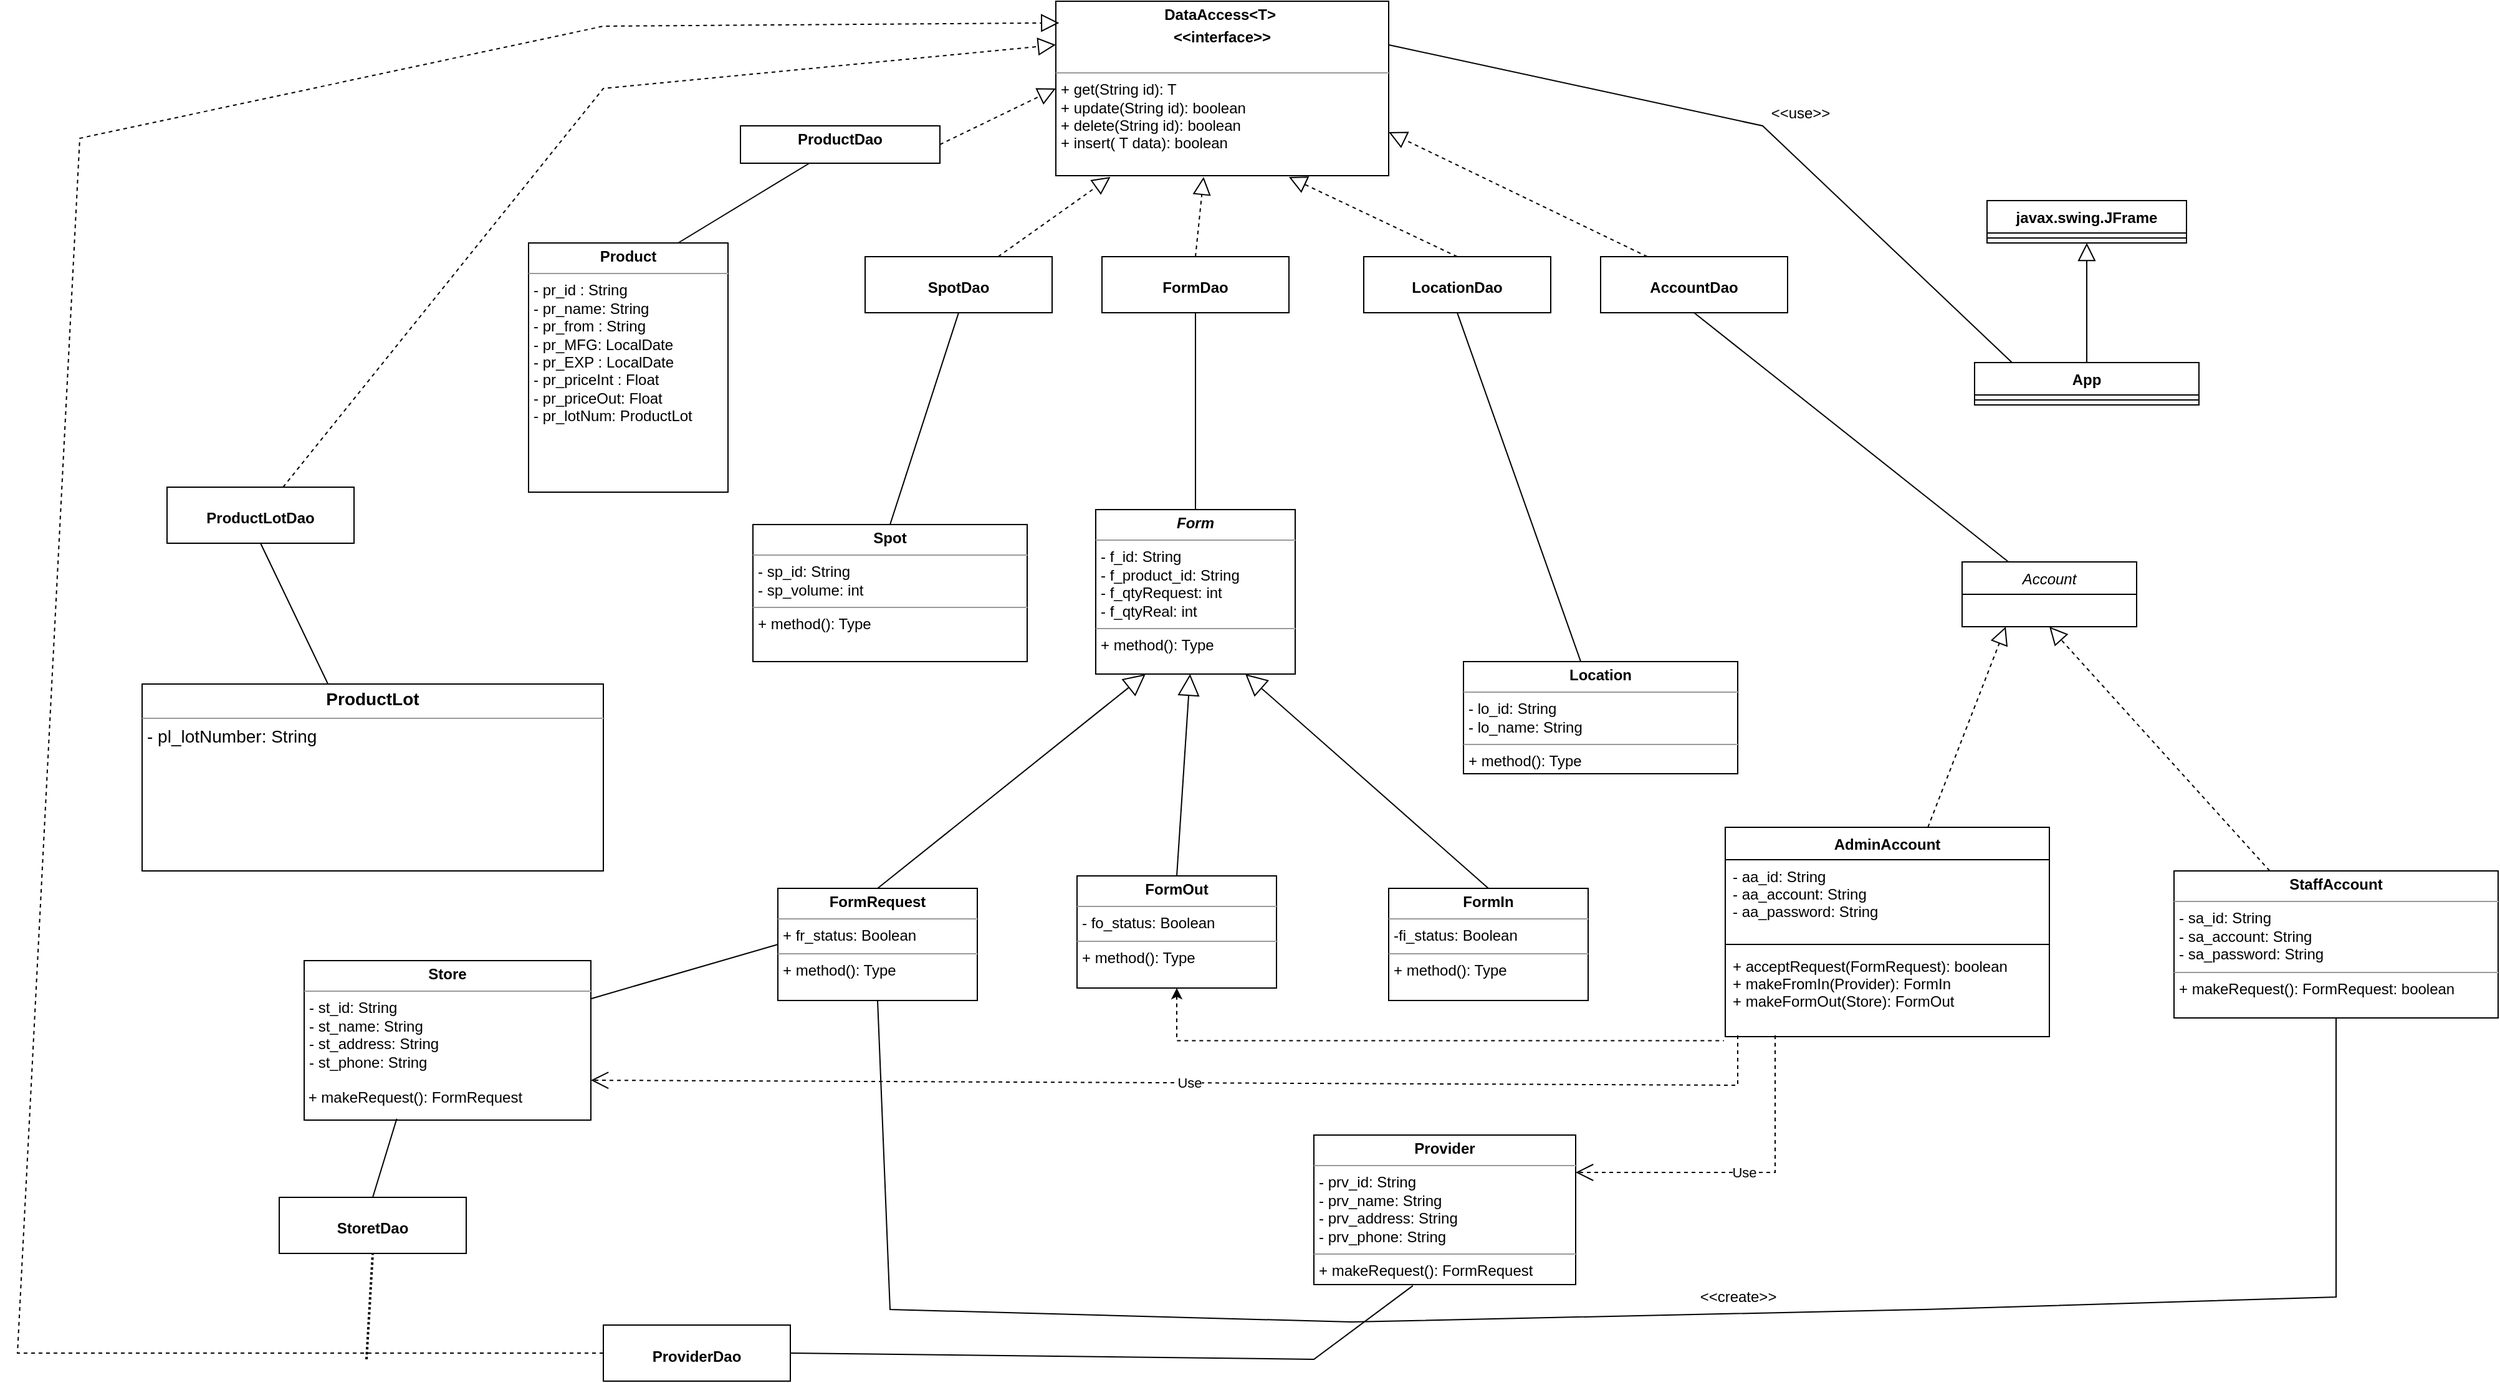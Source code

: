 <mxfile version="16.5.1" type="device"><diagram id="C5RBs43oDa-KdzZeNtuy" name="Page-1"><mxGraphModel dx="1865" dy="641" grid="1" gridSize="10" guides="1" tooltips="1" connect="1" arrows="1" fold="1" page="1" pageScale="1" pageWidth="827" pageHeight="1169" math="0" shadow="0"><root><mxCell id="WIyWlLk6GJQsqaUBKTNV-0"/><mxCell id="WIyWlLk6GJQsqaUBKTNV-1" parent="WIyWlLk6GJQsqaUBKTNV-0"/><mxCell id="0cDsFEdISTgPS7AU0iqb-2" style="edgeStyle=none;rounded=0;orthogonalLoop=1;jettySize=auto;html=1;exitX=0.75;exitY=0;exitDx=0;exitDy=0;strokeWidth=1;endArrow=none;endFill=0;endSize=12;" parent="WIyWlLk6GJQsqaUBKTNV-1" source="h8Nvqunl9aq4m-9Ve5Jw-2" target="0cDsFEdISTgPS7AU0iqb-0" edge="1"><mxGeometry relative="1" as="geometry"/></mxCell><mxCell id="h8Nvqunl9aq4m-9Ve5Jw-2" value="&lt;p style=&quot;margin:0px;margin-top:4px;text-align:center;&quot;&gt;&lt;b&gt;Product&lt;/b&gt;&lt;/p&gt;&lt;hr size=&quot;1&quot;&gt;&lt;p style=&quot;margin:0px;margin-left:4px;&quot;&gt;- pr_id : String&lt;/p&gt;&lt;p style=&quot;margin:0px;margin-left:4px;&quot;&gt;- pr_name: String&lt;/p&gt;&lt;p style=&quot;margin:0px;margin-left:4px;&quot;&gt;- pr_from : String&lt;/p&gt;&lt;p style=&quot;margin:0px;margin-left:4px;&quot;&gt;- pr_MFG: LocalDate&lt;/p&gt;&lt;p style=&quot;margin:0px;margin-left:4px;&quot;&gt;- pr_EXP : LocalDate&lt;/p&gt;&lt;p style=&quot;margin:0px;margin-left:4px;&quot;&gt;- pr_priceInt : Float&lt;/p&gt;&lt;p style=&quot;margin:0px;margin-left:4px;&quot;&gt;- pr_priceOut: Float&lt;/p&gt;&lt;p style=&quot;margin:0px;margin-left:4px;&quot;&gt;- pr_lotNum: ProductLot&lt;/p&gt;&lt;p style=&quot;margin:0px;margin-left:4px;&quot;&gt;&lt;br&gt;&lt;/p&gt;" style="verticalAlign=top;align=left;overflow=fill;fontSize=12;fontFamily=Helvetica;html=1;" parent="WIyWlLk6GJQsqaUBKTNV-1" vertex="1"><mxGeometry x="-270" y="224" width="160" height="200" as="geometry"/></mxCell><mxCell id="FPjwdHEshNkyYlife1nz-2" style="edgeStyle=none;rounded=0;orthogonalLoop=1;jettySize=auto;html=1;entryX=0;entryY=0.5;entryDx=0;entryDy=0;endArrow=none;endFill=0;startSize=21;endSize=15;" parent="WIyWlLk6GJQsqaUBKTNV-1" source="h8Nvqunl9aq4m-9Ve5Jw-13" target="h8Nvqunl9aq4m-9Ve5Jw-16" edge="1"><mxGeometry relative="1" as="geometry"/></mxCell><mxCell id="h8Nvqunl9aq4m-9Ve5Jw-7" value="&lt;p style=&quot;margin: 0px ; margin-top: 4px ; text-align: center&quot;&gt;&lt;b&gt;Provider&lt;/b&gt;&lt;/p&gt;&lt;hr size=&quot;1&quot;&gt;&lt;p style=&quot;margin: 0px ; margin-left: 4px&quot;&gt;- prv_id: String&lt;/p&gt;&lt;p style=&quot;margin: 0px ; margin-left: 4px&quot;&gt;- prv_name: String&lt;/p&gt;&lt;p style=&quot;margin: 0px ; margin-left: 4px&quot;&gt;- prv_address: String&lt;/p&gt;&lt;p style=&quot;margin: 0px ; margin-left: 4px&quot;&gt;- prv_phone: String&lt;/p&gt;&lt;hr size=&quot;1&quot;&gt;&lt;p style=&quot;margin: 0px ; margin-left: 4px&quot;&gt;+ makeRequest(): FormRequest&lt;/p&gt;" style="verticalAlign=top;align=left;overflow=fill;fontSize=12;fontFamily=Helvetica;html=1;" parent="WIyWlLk6GJQsqaUBKTNV-1" vertex="1"><mxGeometry x="360" y="940" width="210" height="120" as="geometry"/></mxCell><mxCell id="h8Nvqunl9aq4m-9Ve5Jw-8" value="&lt;p style=&quot;margin: 0px ; margin-top: 4px ; text-align: center&quot;&gt;&lt;b&gt;&lt;i&gt;Form&lt;/i&gt;&lt;/b&gt;&lt;/p&gt;&lt;hr size=&quot;1&quot;&gt;&lt;p style=&quot;margin: 0px ; margin-left: 4px&quot;&gt;- f_id: String&lt;/p&gt;&lt;p style=&quot;margin: 0px ; margin-left: 4px&quot;&gt;- f_product_id: String&lt;/p&gt;&lt;p style=&quot;margin: 0px ; margin-left: 4px&quot;&gt;- f_qtyRequest: int&lt;/p&gt;&lt;p style=&quot;margin: 0px ; margin-left: 4px&quot;&gt;- f_qtyReal: int&lt;/p&gt;&lt;hr size=&quot;1&quot;&gt;&lt;p style=&quot;margin: 0px ; margin-left: 4px&quot;&gt;+ method(): Type&lt;/p&gt;" style="verticalAlign=top;align=left;overflow=fill;fontSize=12;fontFamily=Helvetica;html=1;" parent="WIyWlLk6GJQsqaUBKTNV-1" vertex="1"><mxGeometry x="185" y="438" width="160" height="132" as="geometry"/></mxCell><mxCell id="h8Nvqunl9aq4m-9Ve5Jw-13" value="&lt;p style=&quot;margin: 0px ; margin-top: 4px ; text-align: center&quot;&gt;&lt;b&gt;Store&lt;/b&gt;&lt;/p&gt;&lt;hr size=&quot;1&quot;&gt;&lt;p style=&quot;margin: 0px ; margin-left: 4px&quot;&gt;- st_id: String&lt;/p&gt;&lt;p style=&quot;margin: 0px ; margin-left: 4px&quot;&gt;- st_name: String&lt;/p&gt;&lt;p style=&quot;margin: 0px ; margin-left: 4px&quot;&gt;- st_address: String&lt;/p&gt;&lt;p style=&quot;margin: 0px ; margin-left: 4px&quot;&gt;- st_phone: String&lt;/p&gt;&lt;p style=&quot;margin: 0px ; margin-left: 4px&quot;&gt;&lt;br&gt;&lt;/p&gt;&amp;nbsp;+ makeRequest(): FormRequest" style="verticalAlign=top;align=left;overflow=fill;fontSize=12;fontFamily=Helvetica;html=1;" parent="WIyWlLk6GJQsqaUBKTNV-1" vertex="1"><mxGeometry x="-450" y="800" width="230" height="128" as="geometry"/></mxCell><mxCell id="h8Nvqunl9aq4m-9Ve5Jw-49" style="edgeStyle=none;rounded=0;orthogonalLoop=1;jettySize=auto;html=1;exitX=0.5;exitY=0;exitDx=0;exitDy=0;entryX=0.75;entryY=1;entryDx=0;entryDy=0;strokeWidth=1;fontSize=14;endArrow=block;endFill=0;endSize=15;" parent="WIyWlLk6GJQsqaUBKTNV-1" source="FPjwdHEshNkyYlife1nz-16" target="h8Nvqunl9aq4m-9Ve5Jw-8" edge="1"><mxGeometry relative="1" as="geometry"><mxPoint x="690" y="940" as="sourcePoint"/></mxGeometry></mxCell><mxCell id="h8Nvqunl9aq4m-9Ve5Jw-48" style="edgeStyle=none;rounded=0;orthogonalLoop=1;jettySize=auto;html=1;exitX=0.5;exitY=0;exitDx=0;exitDy=0;strokeWidth=1;fontSize=14;endArrow=block;endFill=0;endSize=15;" parent="WIyWlLk6GJQsqaUBKTNV-1" source="h8Nvqunl9aq4m-9Ve5Jw-15" target="h8Nvqunl9aq4m-9Ve5Jw-8" edge="1"><mxGeometry relative="1" as="geometry"><mxPoint x="480" y="820" as="targetPoint"/></mxGeometry></mxCell><mxCell id="CusrjYDc55aDK6tpuO5x-0" style="edgeStyle=orthogonalEdgeStyle;rounded=0;orthogonalLoop=1;jettySize=auto;html=1;exitX=0.5;exitY=1;exitDx=0;exitDy=0;entryX=-0.004;entryY=1.046;entryDx=0;entryDy=0;entryPerimeter=0;endArrow=none;endFill=0;startArrow=classic;startFill=1;dashed=1;" parent="WIyWlLk6GJQsqaUBKTNV-1" source="h8Nvqunl9aq4m-9Ve5Jw-15" target="FPjwdHEshNkyYlife1nz-15" edge="1"><mxGeometry relative="1" as="geometry"/></mxCell><mxCell id="h8Nvqunl9aq4m-9Ve5Jw-15" value="&lt;p style=&quot;margin: 0px ; margin-top: 4px ; text-align: center&quot;&gt;&lt;b&gt;FormOut&lt;/b&gt;&lt;/p&gt;&lt;hr size=&quot;1&quot;&gt;&lt;p style=&quot;margin: 0px ; margin-left: 4px&quot;&gt;- fo_status: Boolean&lt;/p&gt;&lt;hr size=&quot;1&quot;&gt;&lt;p style=&quot;margin: 0px ; margin-left: 4px&quot;&gt;+ method(): Type&lt;/p&gt;" style="verticalAlign=top;align=left;overflow=fill;fontSize=12;fontFamily=Helvetica;html=1;" parent="WIyWlLk6GJQsqaUBKTNV-1" vertex="1"><mxGeometry x="170" y="732" width="160" height="90" as="geometry"/></mxCell><mxCell id="h8Nvqunl9aq4m-9Ve5Jw-47" style="edgeStyle=none;rounded=0;orthogonalLoop=1;jettySize=auto;html=1;exitX=0.5;exitY=0;exitDx=0;exitDy=0;entryX=0.25;entryY=1;entryDx=0;entryDy=0;strokeWidth=1;fontSize=14;endArrow=block;endFill=0;endSize=15;" parent="WIyWlLk6GJQsqaUBKTNV-1" source="h8Nvqunl9aq4m-9Ve5Jw-16" target="h8Nvqunl9aq4m-9Ve5Jw-8" edge="1"><mxGeometry relative="1" as="geometry"/></mxCell><mxCell id="0cDsFEdISTgPS7AU0iqb-15" style="edgeStyle=none;rounded=0;orthogonalLoop=1;jettySize=auto;html=1;exitX=0.5;exitY=1;exitDx=0;exitDy=0;entryX=0.5;entryY=1;entryDx=0;entryDy=0;strokeWidth=1;endArrow=none;endFill=0;endSize=12;" parent="WIyWlLk6GJQsqaUBKTNV-1" source="h8Nvqunl9aq4m-9Ve5Jw-16" target="0cDsFEdISTgPS7AU0iqb-12" edge="1"><mxGeometry relative="1" as="geometry"><Array as="points"><mxPoint x="20" y="1080"/><mxPoint x="390" y="1090"/><mxPoint x="850" y="1080"/><mxPoint x="1180" y="1070"/></Array></mxGeometry></mxCell><mxCell id="h8Nvqunl9aq4m-9Ve5Jw-16" value="&lt;p style=&quot;margin:0px;margin-top:4px;text-align:center;&quot;&gt;&lt;b&gt;FormRequest&lt;/b&gt;&lt;/p&gt;&lt;hr size=&quot;1&quot;&gt;&lt;p style=&quot;margin:0px;margin-left:4px;&quot;&gt;+ fr_status: Boolean&lt;/p&gt;&lt;hr size=&quot;1&quot;&gt;&lt;p style=&quot;margin:0px;margin-left:4px;&quot;&gt;+ method(): Type&lt;/p&gt;" style="verticalAlign=top;align=left;overflow=fill;fontSize=12;fontFamily=Helvetica;html=1;" parent="WIyWlLk6GJQsqaUBKTNV-1" vertex="1"><mxGeometry x="-70" y="742" width="160" height="90" as="geometry"/></mxCell><mxCell id="h8Nvqunl9aq4m-9Ve5Jw-32" style="rounded=0;orthogonalLoop=1;jettySize=auto;html=1;exitX=0.5;exitY=0;exitDx=0;exitDy=0;entryX=0.5;entryY=1;entryDx=0;entryDy=0;endArrow=block;endFill=0;strokeWidth=1;endSize=12;" parent="WIyWlLk6GJQsqaUBKTNV-1" source="h8Nvqunl9aq4m-9Ve5Jw-19" target="h8Nvqunl9aq4m-9Ve5Jw-23" edge="1"><mxGeometry relative="1" as="geometry"/></mxCell><mxCell id="h8Nvqunl9aq4m-9Ve5Jw-19" value="App" style="swimlane;fontStyle=1;align=center;verticalAlign=top;childLayout=stackLayout;horizontal=1;startSize=26;horizontalStack=0;resizeParent=1;resizeParentMax=0;resizeLast=0;collapsible=1;marginBottom=0;" parent="WIyWlLk6GJQsqaUBKTNV-1" vertex="1"><mxGeometry x="890" y="320" width="180" height="34" as="geometry"/></mxCell><mxCell id="h8Nvqunl9aq4m-9Ve5Jw-21" value="" style="line;strokeWidth=1;fillColor=none;align=left;verticalAlign=middle;spacingTop=-1;spacingLeft=3;spacingRight=3;rotatable=0;labelPosition=right;points=[];portConstraint=eastwest;strokeColor=inherit;" parent="h8Nvqunl9aq4m-9Ve5Jw-19" vertex="1"><mxGeometry y="26" width="180" height="8" as="geometry"/></mxCell><mxCell id="h8Nvqunl9aq4m-9Ve5Jw-23" value="javax.swing.JFrame" style="swimlane;fontStyle=1;align=center;verticalAlign=top;childLayout=stackLayout;horizontal=1;startSize=26;horizontalStack=0;resizeParent=1;resizeParentMax=0;resizeLast=0;collapsible=1;marginBottom=0;" parent="WIyWlLk6GJQsqaUBKTNV-1" vertex="1"><mxGeometry x="900" y="190" width="160" height="34" as="geometry"/></mxCell><mxCell id="h8Nvqunl9aq4m-9Ve5Jw-25" value="" style="line;strokeWidth=1;fillColor=none;align=left;verticalAlign=middle;spacingTop=-1;spacingLeft=3;spacingRight=3;rotatable=0;labelPosition=right;points=[];portConstraint=eastwest;strokeColor=inherit;" parent="h8Nvqunl9aq4m-9Ve5Jw-23" vertex="1"><mxGeometry y="26" width="160" height="8" as="geometry"/></mxCell><mxCell id="h8Nvqunl9aq4m-9Ve5Jw-35" value="&lt;p style=&quot;margin:0px;margin-top:4px;text-align:center;&quot;&gt;&lt;b&gt;&lt;font style=&quot;font-size: 14px;&quot;&gt;ProductLot&lt;/font&gt;&lt;/b&gt;&lt;/p&gt;&lt;hr size=&quot;1&quot;&gt;&lt;p style=&quot;margin:0px;margin-left:4px;&quot;&gt;&lt;font style=&quot;font-size: 14px;&quot;&gt;- pl_lotNumber: String&lt;/font&gt;&lt;/p&gt;&lt;p style=&quot;margin:0px;margin-left:4px;&quot;&gt;&lt;br&gt;&lt;/p&gt;&lt;p style=&quot;margin:0px;margin-left:4px;&quot;&gt;&lt;font size=&quot;3&quot;&gt;&lt;u&gt;&lt;br&gt;&lt;/u&gt;&lt;/font&gt;&lt;/p&gt;" style="verticalAlign=top;align=left;overflow=fill;fontSize=12;fontFamily=Helvetica;html=1;" parent="WIyWlLk6GJQsqaUBKTNV-1" vertex="1"><mxGeometry x="-580" y="578" width="370" height="150" as="geometry"/></mxCell><mxCell id="0cDsFEdISTgPS7AU0iqb-45" style="edgeStyle=none;rounded=0;orthogonalLoop=1;jettySize=auto;html=1;exitX=1;exitY=0.25;exitDx=0;exitDy=0;entryX=0.167;entryY=0;entryDx=0;entryDy=0;entryPerimeter=0;strokeWidth=1;endArrow=none;endFill=0;endSize=12;" parent="WIyWlLk6GJQsqaUBKTNV-1" source="h8Nvqunl9aq4m-9Ve5Jw-38" target="h8Nvqunl9aq4m-9Ve5Jw-19" edge="1"><mxGeometry relative="1" as="geometry"><Array as="points"><mxPoint x="720" y="130"/></Array></mxGeometry></mxCell><mxCell id="h8Nvqunl9aq4m-9Ve5Jw-38" value="&lt;p style=&quot;margin:0px;margin-top:4px;text-align:center;&quot;&gt;&lt;b&gt;DataAccess&amp;lt;T&amp;gt;&amp;nbsp;&lt;/b&gt;&lt;/p&gt;&lt;p style=&quot;margin:0px;margin-top:4px;text-align:center;&quot;&gt;&lt;b&gt;&amp;lt;&amp;lt;interface&amp;gt;&amp;gt;&lt;/b&gt;&lt;/p&gt;&lt;p style=&quot;margin:0px;margin-left:4px;&quot;&gt;&lt;br&gt;&lt;/p&gt;&lt;hr size=&quot;1&quot;&gt;&lt;p style=&quot;margin:0px;margin-left:4px;&quot;&gt;+ get(String id): T&lt;/p&gt;&lt;p style=&quot;margin:0px;margin-left:4px;&quot;&gt;+ update(String id): boolean&lt;/p&gt;&lt;p style=&quot;margin:0px;margin-left:4px;&quot;&gt;+ delete(String id): boolean&lt;/p&gt;&lt;p style=&quot;margin:0px;margin-left:4px;&quot;&gt;+ insert( T data): boolean&lt;/p&gt;&lt;p style=&quot;margin:0px;margin-left:4px;&quot;&gt;&lt;br&gt;&lt;/p&gt;" style="verticalAlign=top;align=left;overflow=fill;fontSize=12;fontFamily=Helvetica;html=1;" parent="WIyWlLk6GJQsqaUBKTNV-1" vertex="1"><mxGeometry x="153" y="30" width="267" height="140" as="geometry"/></mxCell><mxCell id="h8Nvqunl9aq4m-9Ve5Jw-39" value="&lt;p style=&quot;margin:0px;margin-top:4px;text-align:center;&quot;&gt;&lt;b&gt;Spot&lt;/b&gt;&lt;/p&gt;&lt;hr size=&quot;1&quot;&gt;&lt;p style=&quot;margin:0px;margin-left:4px;&quot;&gt;- sp_id: String&lt;/p&gt;&lt;p style=&quot;margin:0px;margin-left:4px;&quot;&gt;- sp_volume: int&lt;/p&gt;&lt;hr size=&quot;1&quot;&gt;&lt;p style=&quot;margin:0px;margin-left:4px;&quot;&gt;+ method(): Type&lt;/p&gt;" style="verticalAlign=top;align=left;overflow=fill;fontSize=12;fontFamily=Helvetica;html=1;" parent="WIyWlLk6GJQsqaUBKTNV-1" vertex="1"><mxGeometry x="-90" y="450" width="220" height="110" as="geometry"/></mxCell><mxCell id="h8Nvqunl9aq4m-9Ve5Jw-41" value="&lt;p style=&quot;margin:0px;margin-top:4px;text-align:center;&quot;&gt;&lt;b&gt;Location&lt;/b&gt;&lt;/p&gt;&lt;hr size=&quot;1&quot;&gt;&lt;p style=&quot;margin:0px;margin-left:4px;&quot;&gt;- lo_id: String&lt;/p&gt;&lt;p style=&quot;margin:0px;margin-left:4px;&quot;&gt;- lo_name: String&lt;/p&gt;&lt;hr size=&quot;1&quot;&gt;&lt;p style=&quot;margin:0px;margin-left:4px;&quot;&gt;+ method(): Type&lt;/p&gt;" style="verticalAlign=top;align=left;overflow=fill;fontSize=12;fontFamily=Helvetica;html=1;" parent="WIyWlLk6GJQsqaUBKTNV-1" vertex="1"><mxGeometry x="480" y="560" width="220" height="90" as="geometry"/></mxCell><mxCell id="FPjwdHEshNkyYlife1nz-12" value="AdminAccount" style="swimlane;fontStyle=1;align=center;verticalAlign=top;childLayout=stackLayout;horizontal=1;startSize=26;horizontalStack=0;resizeParent=1;resizeParentMax=0;resizeLast=0;collapsible=1;marginBottom=0;" parent="WIyWlLk6GJQsqaUBKTNV-1" vertex="1"><mxGeometry x="690" y="693" width="260" height="168" as="geometry"/></mxCell><mxCell id="FPjwdHEshNkyYlife1nz-13" value="- aa_id: String&#10;- aa_account: String&#10;- aa_password: String" style="text;strokeColor=none;fillColor=none;align=left;verticalAlign=top;spacingLeft=4;spacingRight=4;overflow=hidden;rotatable=0;points=[[0,0.5],[1,0.5]];portConstraint=eastwest;" parent="FPjwdHEshNkyYlife1nz-12" vertex="1"><mxGeometry y="26" width="260" height="64" as="geometry"/></mxCell><mxCell id="FPjwdHEshNkyYlife1nz-14" value="" style="line;strokeWidth=1;fillColor=none;align=left;verticalAlign=middle;spacingTop=-1;spacingLeft=3;spacingRight=3;rotatable=0;labelPosition=right;points=[];portConstraint=eastwest;strokeColor=inherit;" parent="FPjwdHEshNkyYlife1nz-12" vertex="1"><mxGeometry y="90" width="260" height="8" as="geometry"/></mxCell><mxCell id="FPjwdHEshNkyYlife1nz-15" value="+ acceptRequest(FormRequest): boolean&#10;+ makeFromIn(Provider): FormIn&#10;+ makeFormOut(Store): FormOut" style="text;strokeColor=none;fillColor=none;align=left;verticalAlign=top;spacingLeft=4;spacingRight=4;overflow=hidden;rotatable=0;points=[[0,0.5],[1,0.5]];portConstraint=eastwest;" parent="FPjwdHEshNkyYlife1nz-12" vertex="1"><mxGeometry y="98" width="260" height="70" as="geometry"/></mxCell><mxCell id="FPjwdHEshNkyYlife1nz-16" value="&lt;p style=&quot;margin: 0px ; margin-top: 4px ; text-align: center&quot;&gt;&lt;b&gt;FormIn&lt;/b&gt;&lt;/p&gt;&lt;hr size=&quot;1&quot;&gt;&lt;p style=&quot;margin: 0px ; margin-left: 4px&quot;&gt;-fi_status: Boolean&lt;/p&gt;&lt;hr size=&quot;1&quot;&gt;&lt;p style=&quot;margin: 0px ; margin-left: 4px&quot;&gt;+ method(): Type&lt;/p&gt;" style="verticalAlign=top;align=left;overflow=fill;fontSize=12;fontFamily=Helvetica;html=1;" parent="WIyWlLk6GJQsqaUBKTNV-1" vertex="1"><mxGeometry x="420" y="742" width="160" height="90" as="geometry"/></mxCell><mxCell id="FPjwdHEshNkyYlife1nz-19" value="Use" style="endArrow=open;endSize=12;dashed=1;html=1;rounded=0;entryX=1;entryY=0.25;entryDx=0;entryDy=0;" parent="WIyWlLk6GJQsqaUBKTNV-1" target="h8Nvqunl9aq4m-9Ve5Jw-7" edge="1"><mxGeometry width="160" relative="1" as="geometry"><mxPoint x="730" y="860" as="sourcePoint"/><mxPoint x="890" y="860" as="targetPoint"/><Array as="points"><mxPoint x="730" y="970"/></Array></mxGeometry></mxCell><mxCell id="FPjwdHEshNkyYlife1nz-21" value="Use" style="endArrow=open;endSize=12;dashed=1;html=1;rounded=0;entryX=1;entryY=0.75;entryDx=0;entryDy=0;" parent="WIyWlLk6GJQsqaUBKTNV-1" target="h8Nvqunl9aq4m-9Ve5Jw-13" edge="1"><mxGeometry width="160" relative="1" as="geometry"><mxPoint x="700" y="860" as="sourcePoint"/><mxPoint x="860" y="860" as="targetPoint"/><Array as="points"><mxPoint x="700" y="900"/></Array></mxGeometry></mxCell><mxCell id="0cDsFEdISTgPS7AU0iqb-1" style="rounded=0;orthogonalLoop=1;jettySize=auto;html=1;exitX=1;exitY=0.5;exitDx=0;exitDy=0;entryX=0;entryY=0.5;entryDx=0;entryDy=0;endArrow=block;endFill=0;strokeWidth=1;endSize=12;dashed=1;" parent="WIyWlLk6GJQsqaUBKTNV-1" source="0cDsFEdISTgPS7AU0iqb-0" target="h8Nvqunl9aq4m-9Ve5Jw-38" edge="1"><mxGeometry relative="1" as="geometry"/></mxCell><mxCell id="0cDsFEdISTgPS7AU0iqb-0" value="&lt;p style=&quot;margin:0px;margin-top:4px;text-align:center;&quot;&gt;&lt;b&gt;ProductDao&lt;/b&gt;&lt;/p&gt;&lt;p style=&quot;margin:0px;margin-left:4px;&quot;&gt;&lt;br&gt;&lt;/p&gt;" style="verticalAlign=top;align=left;overflow=fill;fontSize=12;fontFamily=Helvetica;html=1;" parent="WIyWlLk6GJQsqaUBKTNV-1" vertex="1"><mxGeometry x="-100" y="130" width="160" height="30" as="geometry"/></mxCell><mxCell id="0cDsFEdISTgPS7AU0iqb-3" value="Account" style="swimlane;fontStyle=2;childLayout=stackLayout;horizontal=1;startSize=26;fillColor=none;horizontalStack=0;resizeParent=1;resizeParentMax=0;resizeLast=0;collapsible=1;marginBottom=0;" parent="WIyWlLk6GJQsqaUBKTNV-1" vertex="1"><mxGeometry x="880" y="480" width="140" height="52" as="geometry"/></mxCell><mxCell id="0cDsFEdISTgPS7AU0iqb-12" value="&lt;p style=&quot;margin: 0px ; margin-top: 4px ; text-align: center&quot;&gt;&lt;b&gt;StaffAccount&lt;/b&gt;&lt;/p&gt;&lt;hr size=&quot;1&quot;&gt;&lt;p style=&quot;margin: 0px ; margin-left: 4px&quot;&gt;- sa_id: String&lt;/p&gt;&lt;p style=&quot;margin: 0px ; margin-left: 4px&quot;&gt;- sa_account: String&lt;/p&gt;&lt;p style=&quot;margin: 0px ; margin-left: 4px&quot;&gt;- sa_password: String&lt;/p&gt;&lt;hr size=&quot;1&quot;&gt;&lt;p style=&quot;margin: 0px ; margin-left: 4px&quot;&gt;+ makeRequest(): FormRequest: boolean&lt;/p&gt;" style="verticalAlign=top;align=left;overflow=fill;fontSize=12;fontFamily=Helvetica;html=1;" parent="WIyWlLk6GJQsqaUBKTNV-1" vertex="1"><mxGeometry x="1050" y="728" width="260" height="118" as="geometry"/></mxCell><mxCell id="0cDsFEdISTgPS7AU0iqb-13" style="rounded=0;orthogonalLoop=1;jettySize=auto;html=1;endArrow=block;endFill=0;strokeWidth=1;endSize=12;dashed=1;entryX=0.25;entryY=1;entryDx=0;entryDy=0;" parent="WIyWlLk6GJQsqaUBKTNV-1" source="FPjwdHEshNkyYlife1nz-12" target="0cDsFEdISTgPS7AU0iqb-3" edge="1"><mxGeometry relative="1" as="geometry"><mxPoint x="70" y="135" as="sourcePoint"/><mxPoint x="930" y="520" as="targetPoint"/></mxGeometry></mxCell><mxCell id="0cDsFEdISTgPS7AU0iqb-14" style="rounded=0;orthogonalLoop=1;jettySize=auto;html=1;endArrow=block;endFill=0;strokeWidth=1;endSize=12;dashed=1;entryX=0.5;entryY=1;entryDx=0;entryDy=0;" parent="WIyWlLk6GJQsqaUBKTNV-1" source="0cDsFEdISTgPS7AU0iqb-12" target="0cDsFEdISTgPS7AU0iqb-3" edge="1"><mxGeometry relative="1" as="geometry"><mxPoint x="1110" y="730" as="sourcePoint"/><mxPoint x="940" y="550" as="targetPoint"/></mxGeometry></mxCell><mxCell id="0cDsFEdISTgPS7AU0iqb-16" value="&amp;lt;&amp;lt;create&amp;gt;&amp;gt;" style="text;html=1;align=center;verticalAlign=middle;resizable=0;points=[];autosize=1;strokeColor=none;fillColor=none;" parent="WIyWlLk6GJQsqaUBKTNV-1" vertex="1"><mxGeometry x="660" y="1055" width="80" height="30" as="geometry"/></mxCell><mxCell id="0cDsFEdISTgPS7AU0iqb-18" style="edgeStyle=none;rounded=0;orthogonalLoop=1;jettySize=auto;html=1;exitX=0.5;exitY=0;exitDx=0;exitDy=0;entryX=0.444;entryY=1.007;entryDx=0;entryDy=0;entryPerimeter=0;strokeWidth=1;endArrow=block;endFill=0;endSize=12;dashed=1;" parent="WIyWlLk6GJQsqaUBKTNV-1" source="0cDsFEdISTgPS7AU0iqb-17" target="h8Nvqunl9aq4m-9Ve5Jw-38" edge="1"><mxGeometry relative="1" as="geometry"/></mxCell><mxCell id="0cDsFEdISTgPS7AU0iqb-19" style="edgeStyle=none;rounded=0;orthogonalLoop=1;jettySize=auto;html=1;exitX=0.5;exitY=1;exitDx=0;exitDy=0;entryX=0.5;entryY=0;entryDx=0;entryDy=0;strokeWidth=1;endArrow=none;endFill=0;endSize=12;" parent="WIyWlLk6GJQsqaUBKTNV-1" source="0cDsFEdISTgPS7AU0iqb-17" target="h8Nvqunl9aq4m-9Ve5Jw-8" edge="1"><mxGeometry relative="1" as="geometry"/></mxCell><mxCell id="0cDsFEdISTgPS7AU0iqb-17" value="&lt;p style=&quot;margin:0px;margin-top:4px;text-align:center;&quot;&gt;&lt;br&gt;&lt;b&gt;FormDao&lt;/b&gt;&lt;/p&gt;" style="verticalAlign=top;align=left;overflow=fill;fontSize=12;fontFamily=Helvetica;html=1;" parent="WIyWlLk6GJQsqaUBKTNV-1" vertex="1"><mxGeometry x="190" y="235" width="150" height="45" as="geometry"/></mxCell><mxCell id="0cDsFEdISTgPS7AU0iqb-24" style="edgeStyle=none;rounded=0;orthogonalLoop=1;jettySize=auto;html=1;exitX=0.5;exitY=1;exitDx=0;exitDy=0;strokeWidth=1;endArrow=none;endFill=0;endSize=12;" parent="WIyWlLk6GJQsqaUBKTNV-1" source="0cDsFEdISTgPS7AU0iqb-22" target="h8Nvqunl9aq4m-9Ve5Jw-41" edge="1"><mxGeometry relative="1" as="geometry"/></mxCell><mxCell id="0cDsFEdISTgPS7AU0iqb-22" value="&lt;p style=&quot;margin:0px;margin-top:4px;text-align:center;&quot;&gt;&lt;br&gt;&lt;b&gt;LocationDao&lt;/b&gt;&lt;/p&gt;" style="verticalAlign=top;align=left;overflow=fill;fontSize=12;fontFamily=Helvetica;html=1;" parent="WIyWlLk6GJQsqaUBKTNV-1" vertex="1"><mxGeometry x="400" y="235" width="150" height="45" as="geometry"/></mxCell><mxCell id="0cDsFEdISTgPS7AU0iqb-23" style="edgeStyle=none;rounded=0;orthogonalLoop=1;jettySize=auto;html=1;exitX=0.5;exitY=0;exitDx=0;exitDy=0;entryX=0.7;entryY=1.007;entryDx=0;entryDy=0;entryPerimeter=0;strokeWidth=1;endArrow=block;endFill=0;endSize=12;dashed=1;" parent="WIyWlLk6GJQsqaUBKTNV-1" source="0cDsFEdISTgPS7AU0iqb-22" target="h8Nvqunl9aq4m-9Ve5Jw-38" edge="1"><mxGeometry relative="1" as="geometry"><mxPoint x="275" y="245" as="sourcePoint"/><mxPoint x="281.548" y="180.98" as="targetPoint"/></mxGeometry></mxCell><mxCell id="0cDsFEdISTgPS7AU0iqb-27" style="edgeStyle=none;rounded=0;orthogonalLoop=1;jettySize=auto;html=1;exitX=0.5;exitY=1;exitDx=0;exitDy=0;entryX=0.5;entryY=0;entryDx=0;entryDy=0;strokeWidth=1;endArrow=none;endFill=0;endSize=12;" parent="WIyWlLk6GJQsqaUBKTNV-1" source="0cDsFEdISTgPS7AU0iqb-25" target="h8Nvqunl9aq4m-9Ve5Jw-39" edge="1"><mxGeometry relative="1" as="geometry"/></mxCell><mxCell id="0cDsFEdISTgPS7AU0iqb-25" value="&lt;p style=&quot;margin:0px;margin-top:4px;text-align:center;&quot;&gt;&lt;br&gt;&lt;b&gt;SpotDao&lt;/b&gt;&lt;/p&gt;" style="verticalAlign=top;align=left;overflow=fill;fontSize=12;fontFamily=Helvetica;html=1;" parent="WIyWlLk6GJQsqaUBKTNV-1" vertex="1"><mxGeometry y="235" width="150" height="45" as="geometry"/></mxCell><mxCell id="0cDsFEdISTgPS7AU0iqb-26" style="edgeStyle=none;rounded=0;orthogonalLoop=1;jettySize=auto;html=1;entryX=0.164;entryY=1.007;entryDx=0;entryDy=0;entryPerimeter=0;strokeWidth=1;endArrow=block;endFill=0;endSize=12;dashed=1;" parent="WIyWlLk6GJQsqaUBKTNV-1" source="0cDsFEdISTgPS7AU0iqb-25" target="h8Nvqunl9aq4m-9Ve5Jw-38" edge="1"><mxGeometry relative="1" as="geometry"><mxPoint x="275" y="245" as="sourcePoint"/><mxPoint x="281.548" y="180.98" as="targetPoint"/></mxGeometry></mxCell><mxCell id="0cDsFEdISTgPS7AU0iqb-31" style="edgeStyle=none;rounded=0;orthogonalLoop=1;jettySize=auto;html=1;exitX=0.5;exitY=1;exitDx=0;exitDy=0;strokeWidth=1;endArrow=none;endFill=0;endSize=12;" parent="WIyWlLk6GJQsqaUBKTNV-1" source="0cDsFEdISTgPS7AU0iqb-30" target="h8Nvqunl9aq4m-9Ve5Jw-35" edge="1"><mxGeometry relative="1" as="geometry"/></mxCell><mxCell id="0cDsFEdISTgPS7AU0iqb-30" value="&lt;p style=&quot;margin:0px;margin-top:4px;text-align:center;&quot;&gt;&lt;br&gt;&lt;b&gt;ProductLotDao&lt;/b&gt;&lt;/p&gt;" style="verticalAlign=top;align=left;overflow=fill;fontSize=12;fontFamily=Helvetica;html=1;" parent="WIyWlLk6GJQsqaUBKTNV-1" vertex="1"><mxGeometry x="-560" y="420" width="150" height="45" as="geometry"/></mxCell><mxCell id="0cDsFEdISTgPS7AU0iqb-32" style="rounded=0;orthogonalLoop=1;jettySize=auto;html=1;entryX=0;entryY=0.25;entryDx=0;entryDy=0;endArrow=block;endFill=0;strokeWidth=1;endSize=12;dashed=1;" parent="WIyWlLk6GJQsqaUBKTNV-1" source="0cDsFEdISTgPS7AU0iqb-30" target="h8Nvqunl9aq4m-9Ve5Jw-38" edge="1"><mxGeometry relative="1" as="geometry"><mxPoint x="70" y="135" as="sourcePoint"/><mxPoint x="163" y="110" as="targetPoint"/><Array as="points"><mxPoint x="-210" y="100"/></Array></mxGeometry></mxCell><mxCell id="0cDsFEdISTgPS7AU0iqb-36" style="edgeStyle=none;rounded=0;orthogonalLoop=1;jettySize=auto;html=1;exitX=0.5;exitY=1;exitDx=0;exitDy=0;strokeWidth=1;endArrow=none;endFill=0;endSize=12;" parent="WIyWlLk6GJQsqaUBKTNV-1" source="0cDsFEdISTgPS7AU0iqb-33" target="0cDsFEdISTgPS7AU0iqb-3" edge="1"><mxGeometry relative="1" as="geometry"/></mxCell><mxCell id="0cDsFEdISTgPS7AU0iqb-33" value="&lt;p style=&quot;margin:0px;margin-top:4px;text-align:center;&quot;&gt;&lt;br&gt;&lt;b&gt;AccountDao&lt;/b&gt;&lt;/p&gt;" style="verticalAlign=top;align=left;overflow=fill;fontSize=12;fontFamily=Helvetica;html=1;" parent="WIyWlLk6GJQsqaUBKTNV-1" vertex="1"><mxGeometry x="590" y="235" width="150" height="45" as="geometry"/></mxCell><mxCell id="0cDsFEdISTgPS7AU0iqb-35" style="edgeStyle=none;rounded=0;orthogonalLoop=1;jettySize=auto;html=1;exitX=0.25;exitY=0;exitDx=0;exitDy=0;entryX=1;entryY=0.75;entryDx=0;entryDy=0;strokeWidth=1;endArrow=block;endFill=0;endSize=12;dashed=1;" parent="WIyWlLk6GJQsqaUBKTNV-1" source="0cDsFEdISTgPS7AU0iqb-33" target="h8Nvqunl9aq4m-9Ve5Jw-38" edge="1"><mxGeometry relative="1" as="geometry"><mxPoint x="485" y="245" as="sourcePoint"/><mxPoint x="349.9" y="180.98" as="targetPoint"/></mxGeometry></mxCell><mxCell id="0cDsFEdISTgPS7AU0iqb-40" style="edgeStyle=none;rounded=0;orthogonalLoop=1;jettySize=auto;html=1;exitX=0.5;exitY=0;exitDx=0;exitDy=0;entryX=0.323;entryY=0.991;entryDx=0;entryDy=0;entryPerimeter=0;strokeWidth=1;endArrow=none;endFill=0;endSize=12;" parent="WIyWlLk6GJQsqaUBKTNV-1" source="0cDsFEdISTgPS7AU0iqb-37" target="h8Nvqunl9aq4m-9Ve5Jw-13" edge="1"><mxGeometry relative="1" as="geometry"/></mxCell><mxCell id="0cDsFEdISTgPS7AU0iqb-37" value="&lt;p style=&quot;margin:0px;margin-top:4px;text-align:center;&quot;&gt;&lt;br&gt;&lt;b&gt;StoretDao&lt;/b&gt;&lt;/p&gt;" style="verticalAlign=top;align=left;overflow=fill;fontSize=12;fontFamily=Helvetica;html=1;" parent="WIyWlLk6GJQsqaUBKTNV-1" vertex="1"><mxGeometry x="-470" y="990" width="150" height="45" as="geometry"/></mxCell><mxCell id="0cDsFEdISTgPS7AU0iqb-39" style="edgeStyle=none;rounded=0;orthogonalLoop=1;jettySize=auto;html=1;exitX=1;exitY=0.5;exitDx=0;exitDy=0;entryX=0.378;entryY=1.008;entryDx=0;entryDy=0;entryPerimeter=0;strokeWidth=1;endArrow=none;endFill=0;endSize=12;" parent="WIyWlLk6GJQsqaUBKTNV-1" source="0cDsFEdISTgPS7AU0iqb-38" target="h8Nvqunl9aq4m-9Ve5Jw-7" edge="1"><mxGeometry relative="1" as="geometry"><Array as="points"><mxPoint x="360" y="1120"/></Array></mxGeometry></mxCell><mxCell id="0cDsFEdISTgPS7AU0iqb-38" value="&lt;p style=&quot;margin:0px;margin-top:4px;text-align:center;&quot;&gt;&lt;br&gt;&lt;b&gt;ProviderDao&lt;/b&gt;&lt;/p&gt;" style="verticalAlign=top;align=left;overflow=fill;fontSize=12;fontFamily=Helvetica;html=1;" parent="WIyWlLk6GJQsqaUBKTNV-1" vertex="1"><mxGeometry x="-210" y="1092.5" width="150" height="45" as="geometry"/></mxCell><mxCell id="0cDsFEdISTgPS7AU0iqb-41" style="rounded=0;orthogonalLoop=1;jettySize=auto;html=1;entryX=0.01;entryY=0.124;entryDx=0;entryDy=0;endArrow=block;endFill=0;strokeWidth=1;endSize=12;dashed=1;entryPerimeter=0;" parent="WIyWlLk6GJQsqaUBKTNV-1" source="0cDsFEdISTgPS7AU0iqb-38" target="h8Nvqunl9aq4m-9Ve5Jw-38" edge="1"><mxGeometry relative="1" as="geometry"><mxPoint x="-459.627" y="430" as="sourcePoint"/><mxPoint x="163" y="75" as="targetPoint"/><Array as="points"><mxPoint x="-680" y="1115"/><mxPoint x="-630" y="140"/><mxPoint x="-210" y="50"/></Array></mxGeometry></mxCell><mxCell id="0cDsFEdISTgPS7AU0iqb-44" value="" style="endArrow=none;html=1;strokeWidth=2;rounded=0;endSize=12;entryX=0.5;entryY=1;entryDx=0;entryDy=0;dashed=1;dashPattern=1 1;" parent="WIyWlLk6GJQsqaUBKTNV-1" target="0cDsFEdISTgPS7AU0iqb-37" edge="1"><mxGeometry width="50" height="50" relative="1" as="geometry"><mxPoint x="-400" y="1120" as="sourcePoint"/><mxPoint x="-390" y="1060" as="targetPoint"/></mxGeometry></mxCell><mxCell id="0cDsFEdISTgPS7AU0iqb-46" value="&amp;lt;&amp;lt;use&amp;gt;&amp;gt;" style="text;html=1;align=center;verticalAlign=middle;resizable=0;points=[];autosize=1;strokeColor=none;fillColor=none;" parent="WIyWlLk6GJQsqaUBKTNV-1" vertex="1"><mxGeometry x="715" y="105" width="70" height="30" as="geometry"/></mxCell></root></mxGraphModel></diagram></mxfile>